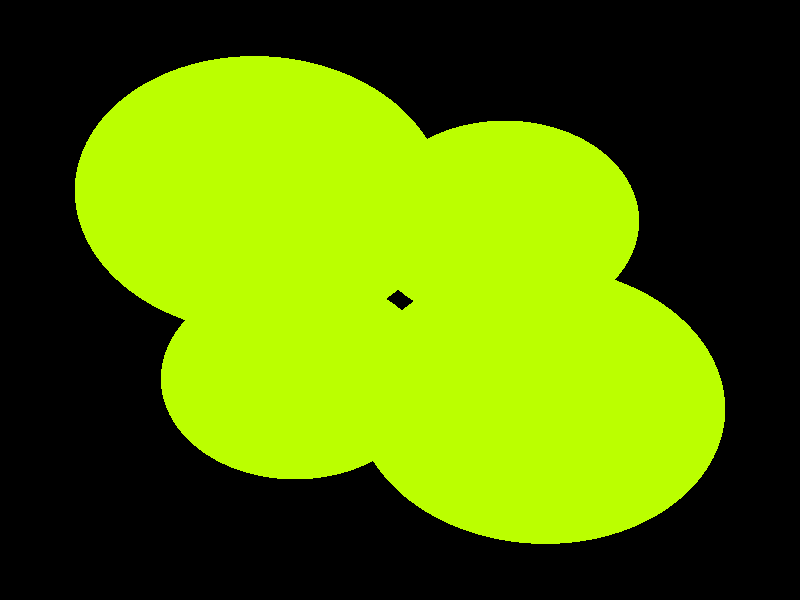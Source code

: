 // Scene Created by the Breeze Designer 2.0
// Written by Neville Richards

#include "colors.inc"
#include "textures.inc"
#include "shapes.inc"

// CAMERA POSITION
camera {
 right      < -1, 0, 0 >
 up         < 0, 1, 0 >
 direction  < 0, 0, 1 >
 location   < 0, 0, 4.5 >
 look_at    < 0, 0, 0 >
}
// LIGHT _light3
light_source { < 0, 0, 22 >
color White
}

// LIGHT _light4
light_source { < -10, 10, 10 >
color White
}






#declare _sphere4 =
// SPHERE _sphere4
sphere {  < 0, 0, 0 > 1
 texture { pigment { color MediumSpringGreen  } }
 translate  < -0.75, -0.75, 0 >
 }


#declare _sphere4_0 =
// SPHERE _sphere4_0
sphere {  < 0, 0, 0 > 1
 texture { pigment { color MediumSpringGreen  } }
 translate  < 0.75, 0.75, 0 >
 }


#declare _sphere4_1 =
// SPHERE _sphere4_1
sphere {  < 0, 0, 0 > 1
 texture { pigment { color MediumSpringGreen  } }
 translate  < -0.75, 0.75, 0 >
 }


#declare _sphere4_1_2 =
// SPHERE _sphere4_1_2
sphere {  < 0, 0, 0 > 1
 texture { pigment { color MediumSpringGreen  } }
 translate  < 0.75, -0.75, 0 >
 }


union {
  object { _sphere4 scale (0.75 + 0.3*sin(clock*pi)) }
  object { _sphere4_0 scale (0.75 + 0.3*sin(clock*pi))}
  object { _sphere4_1 scale (1.0 - 0.3*sin(clock*pi))}
  object { _sphere4_1_2 scale (1.0 - 0.3*sin(clock*pi))}
}

